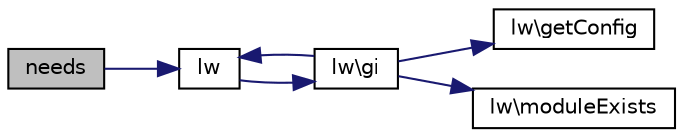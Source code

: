 digraph "needs"
{
  edge [fontname="Helvetica",fontsize="10",labelfontname="Helvetica",labelfontsize="10"];
  node [fontname="Helvetica",fontsize="10",shape=record];
  rankdir="LR";
  Node1 [label="needs",height=0.2,width=0.4,color="black", fillcolor="grey75", style="filled" fontcolor="black"];
  Node1 -> Node2 [color="midnightblue",fontsize="10",style="solid",fontname="Helvetica"];
  Node2 [label="lw",height=0.2,width=0.4,color="black", fillcolor="white", style="filled",URL="$df/dfd/core_2leafwork_8php.html#a471b391fa50a15b9d3e9d63d0a3dac27"];
  Node2 -> Node3 [color="midnightblue",fontsize="10",style="solid",fontname="Helvetica"];
  Node3 [label="lw\\gi",height=0.2,width=0.4,color="black", fillcolor="white", style="filled",URL="$d1/de5/classlw.html#a2a82141a13e0594d6ebd540801a927b7"];
  Node3 -> Node2 [color="midnightblue",fontsize="10",style="solid",fontname="Helvetica"];
  Node3 -> Node4 [color="midnightblue",fontsize="10",style="solid",fontname="Helvetica"];
  Node4 [label="lw\\getConfig",height=0.2,width=0.4,color="black", fillcolor="white", style="filled",URL="$d1/de5/classlw.html#af394a71fca91e024e566871383d33e2c"];
  Node3 -> Node5 [color="midnightblue",fontsize="10",style="solid",fontname="Helvetica"];
  Node5 [label="lw\\moduleExists",height=0.2,width=0.4,color="black", fillcolor="white", style="filled",URL="$d1/de5/classlw.html#abcf9b188696b4d63cb90218064e076c3"];
}
